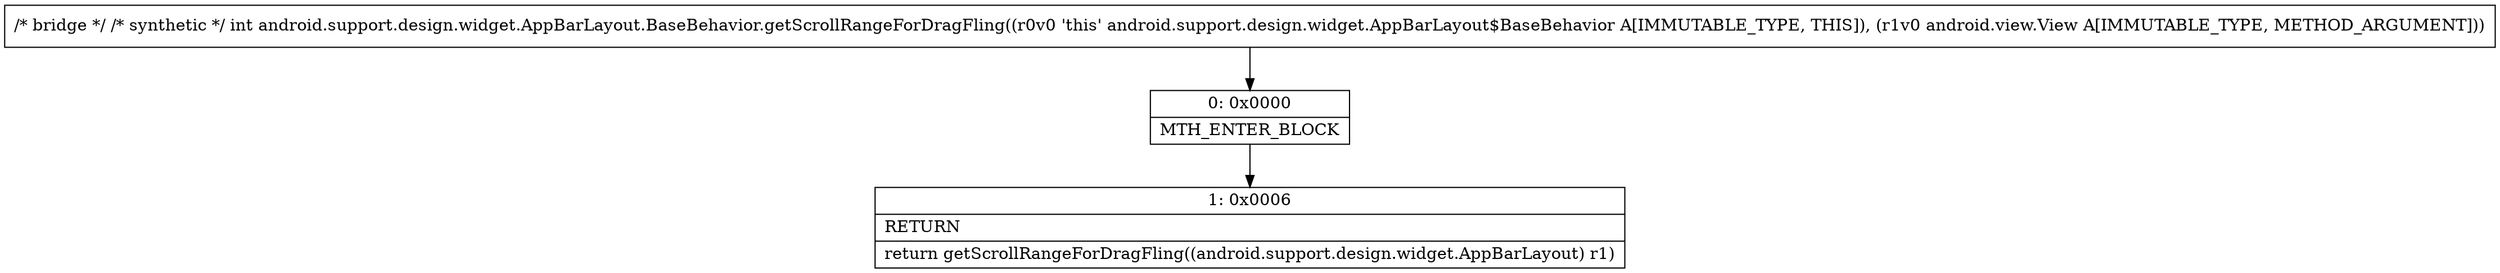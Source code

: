 digraph "CFG forandroid.support.design.widget.AppBarLayout.BaseBehavior.getScrollRangeForDragFling(Landroid\/view\/View;)I" {
Node_0 [shape=record,label="{0\:\ 0x0000|MTH_ENTER_BLOCK\l}"];
Node_1 [shape=record,label="{1\:\ 0x0006|RETURN\l|return getScrollRangeForDragFling((android.support.design.widget.AppBarLayout) r1)\l}"];
MethodNode[shape=record,label="{\/* bridge *\/ \/* synthetic *\/ int android.support.design.widget.AppBarLayout.BaseBehavior.getScrollRangeForDragFling((r0v0 'this' android.support.design.widget.AppBarLayout$BaseBehavior A[IMMUTABLE_TYPE, THIS]), (r1v0 android.view.View A[IMMUTABLE_TYPE, METHOD_ARGUMENT])) }"];
MethodNode -> Node_0;
Node_0 -> Node_1;
}

